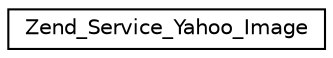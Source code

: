 digraph G
{
  edge [fontname="Helvetica",fontsize="10",labelfontname="Helvetica",labelfontsize="10"];
  node [fontname="Helvetica",fontsize="10",shape=record];
  rankdir="LR";
  Node1 [label="Zend_Service_Yahoo_Image",height=0.2,width=0.4,color="black", fillcolor="white", style="filled",URL="$class_zend___service___yahoo___image.html"];
}
